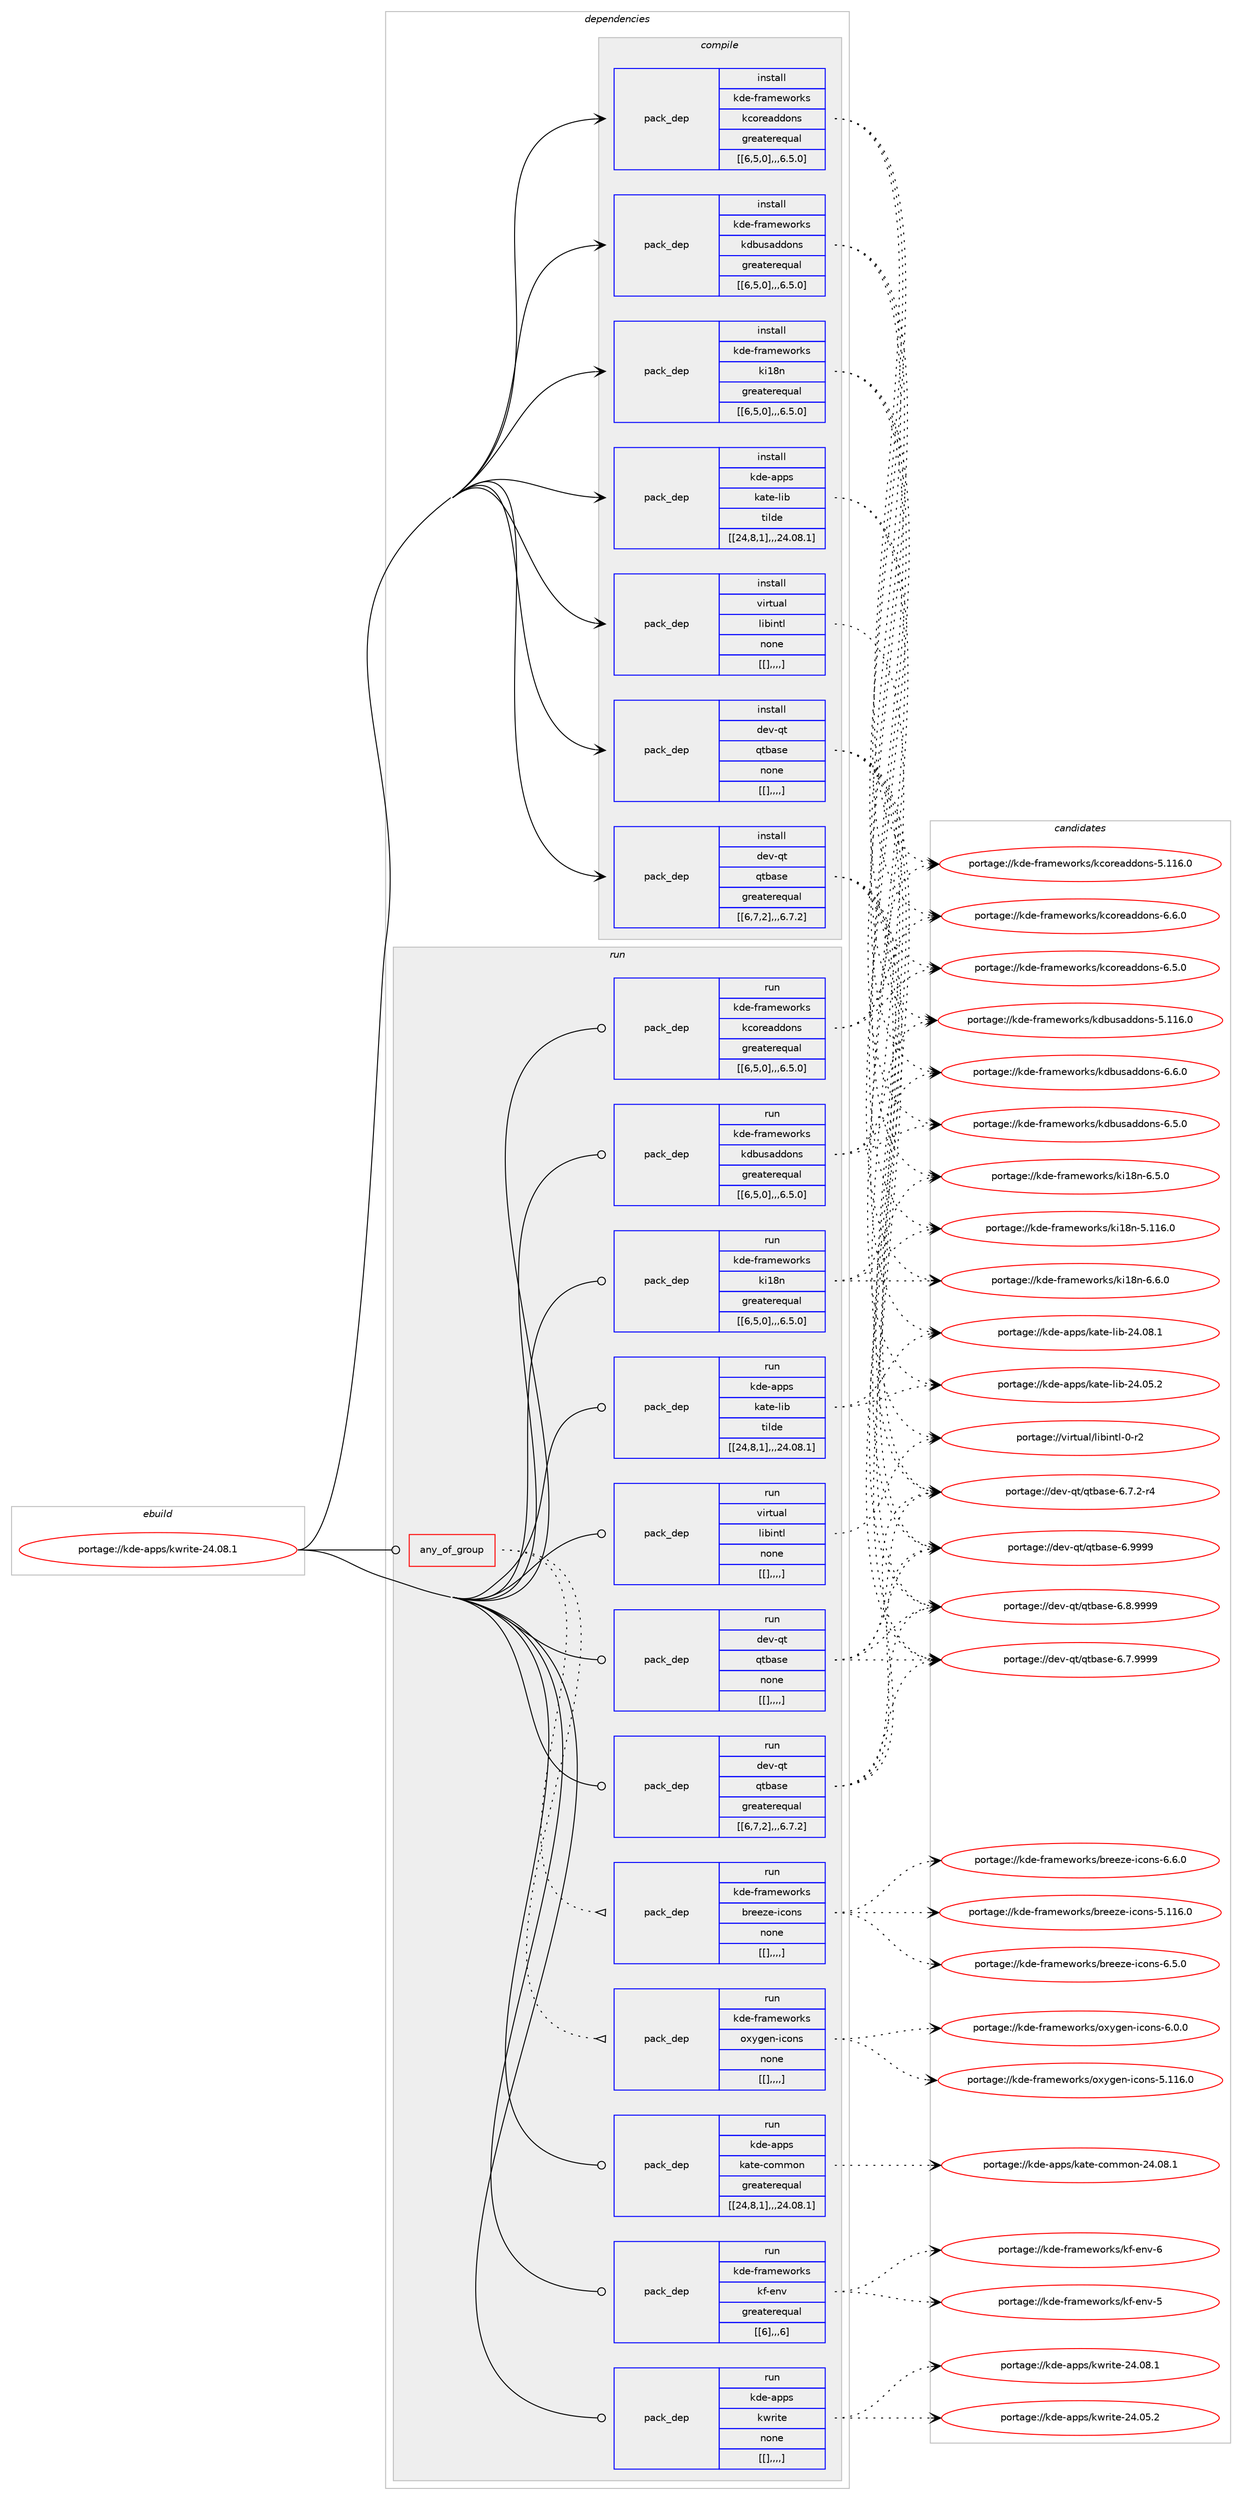 digraph prolog {

# *************
# Graph options
# *************

newrank=true;
concentrate=true;
compound=true;
graph [rankdir=LR,fontname=Helvetica,fontsize=10,ranksep=1.5];#, ranksep=2.5, nodesep=0.2];
edge  [arrowhead=vee];
node  [fontname=Helvetica,fontsize=10];

# **********
# The ebuild
# **********

subgraph cluster_leftcol {
color=gray;
label=<<i>ebuild</i>>;
id [label="portage://kde-apps/kwrite-24.08.1", color=red, width=4, href="../kde-apps/kwrite-24.08.1.svg"];
}

# ****************
# The dependencies
# ****************

subgraph cluster_midcol {
color=gray;
label=<<i>dependencies</i>>;
subgraph cluster_compile {
fillcolor="#eeeeee";
style=filled;
label=<<i>compile</i>>;
subgraph pack194170 {
dependency266283 [label=<<TABLE BORDER="0" CELLBORDER="1" CELLSPACING="0" CELLPADDING="4" WIDTH="220"><TR><TD ROWSPAN="6" CELLPADDING="30">pack_dep</TD></TR><TR><TD WIDTH="110">install</TD></TR><TR><TD>dev-qt</TD></TR><TR><TD>qtbase</TD></TR><TR><TD>greaterequal</TD></TR><TR><TD>[[6,7,2],,,6.7.2]</TD></TR></TABLE>>, shape=none, color=blue];
}
id:e -> dependency266283:w [weight=20,style="solid",arrowhead="vee"];
subgraph pack194171 {
dependency266284 [label=<<TABLE BORDER="0" CELLBORDER="1" CELLSPACING="0" CELLPADDING="4" WIDTH="220"><TR><TD ROWSPAN="6" CELLPADDING="30">pack_dep</TD></TR><TR><TD WIDTH="110">install</TD></TR><TR><TD>dev-qt</TD></TR><TR><TD>qtbase</TD></TR><TR><TD>none</TD></TR><TR><TD>[[],,,,]</TD></TR></TABLE>>, shape=none, color=blue];
}
id:e -> dependency266284:w [weight=20,style="solid",arrowhead="vee"];
subgraph pack194172 {
dependency266285 [label=<<TABLE BORDER="0" CELLBORDER="1" CELLSPACING="0" CELLPADDING="4" WIDTH="220"><TR><TD ROWSPAN="6" CELLPADDING="30">pack_dep</TD></TR><TR><TD WIDTH="110">install</TD></TR><TR><TD>kde-apps</TD></TR><TR><TD>kate-lib</TD></TR><TR><TD>tilde</TD></TR><TR><TD>[[24,8,1],,,24.08.1]</TD></TR></TABLE>>, shape=none, color=blue];
}
id:e -> dependency266285:w [weight=20,style="solid",arrowhead="vee"];
subgraph pack194173 {
dependency266286 [label=<<TABLE BORDER="0" CELLBORDER="1" CELLSPACING="0" CELLPADDING="4" WIDTH="220"><TR><TD ROWSPAN="6" CELLPADDING="30">pack_dep</TD></TR><TR><TD WIDTH="110">install</TD></TR><TR><TD>kde-frameworks</TD></TR><TR><TD>kcoreaddons</TD></TR><TR><TD>greaterequal</TD></TR><TR><TD>[[6,5,0],,,6.5.0]</TD></TR></TABLE>>, shape=none, color=blue];
}
id:e -> dependency266286:w [weight=20,style="solid",arrowhead="vee"];
subgraph pack194174 {
dependency266287 [label=<<TABLE BORDER="0" CELLBORDER="1" CELLSPACING="0" CELLPADDING="4" WIDTH="220"><TR><TD ROWSPAN="6" CELLPADDING="30">pack_dep</TD></TR><TR><TD WIDTH="110">install</TD></TR><TR><TD>kde-frameworks</TD></TR><TR><TD>kdbusaddons</TD></TR><TR><TD>greaterequal</TD></TR><TR><TD>[[6,5,0],,,6.5.0]</TD></TR></TABLE>>, shape=none, color=blue];
}
id:e -> dependency266287:w [weight=20,style="solid",arrowhead="vee"];
subgraph pack194175 {
dependency266288 [label=<<TABLE BORDER="0" CELLBORDER="1" CELLSPACING="0" CELLPADDING="4" WIDTH="220"><TR><TD ROWSPAN="6" CELLPADDING="30">pack_dep</TD></TR><TR><TD WIDTH="110">install</TD></TR><TR><TD>kde-frameworks</TD></TR><TR><TD>ki18n</TD></TR><TR><TD>greaterequal</TD></TR><TR><TD>[[6,5,0],,,6.5.0]</TD></TR></TABLE>>, shape=none, color=blue];
}
id:e -> dependency266288:w [weight=20,style="solid",arrowhead="vee"];
subgraph pack194176 {
dependency266289 [label=<<TABLE BORDER="0" CELLBORDER="1" CELLSPACING="0" CELLPADDING="4" WIDTH="220"><TR><TD ROWSPAN="6" CELLPADDING="30">pack_dep</TD></TR><TR><TD WIDTH="110">install</TD></TR><TR><TD>virtual</TD></TR><TR><TD>libintl</TD></TR><TR><TD>none</TD></TR><TR><TD>[[],,,,]</TD></TR></TABLE>>, shape=none, color=blue];
}
id:e -> dependency266289:w [weight=20,style="solid",arrowhead="vee"];
}
subgraph cluster_compileandrun {
fillcolor="#eeeeee";
style=filled;
label=<<i>compile and run</i>>;
}
subgraph cluster_run {
fillcolor="#eeeeee";
style=filled;
label=<<i>run</i>>;
subgraph any1788 {
dependency266290 [label=<<TABLE BORDER="0" CELLBORDER="1" CELLSPACING="0" CELLPADDING="4"><TR><TD CELLPADDING="10">any_of_group</TD></TR></TABLE>>, shape=none, color=red];subgraph pack194177 {
dependency266291 [label=<<TABLE BORDER="0" CELLBORDER="1" CELLSPACING="0" CELLPADDING="4" WIDTH="220"><TR><TD ROWSPAN="6" CELLPADDING="30">pack_dep</TD></TR><TR><TD WIDTH="110">run</TD></TR><TR><TD>kde-frameworks</TD></TR><TR><TD>breeze-icons</TD></TR><TR><TD>none</TD></TR><TR><TD>[[],,,,]</TD></TR></TABLE>>, shape=none, color=blue];
}
dependency266290:e -> dependency266291:w [weight=20,style="dotted",arrowhead="oinv"];
subgraph pack194178 {
dependency266292 [label=<<TABLE BORDER="0" CELLBORDER="1" CELLSPACING="0" CELLPADDING="4" WIDTH="220"><TR><TD ROWSPAN="6" CELLPADDING="30">pack_dep</TD></TR><TR><TD WIDTH="110">run</TD></TR><TR><TD>kde-frameworks</TD></TR><TR><TD>oxygen-icons</TD></TR><TR><TD>none</TD></TR><TR><TD>[[],,,,]</TD></TR></TABLE>>, shape=none, color=blue];
}
dependency266290:e -> dependency266292:w [weight=20,style="dotted",arrowhead="oinv"];
}
id:e -> dependency266290:w [weight=20,style="solid",arrowhead="odot"];
subgraph pack194179 {
dependency266293 [label=<<TABLE BORDER="0" CELLBORDER="1" CELLSPACING="0" CELLPADDING="4" WIDTH="220"><TR><TD ROWSPAN="6" CELLPADDING="30">pack_dep</TD></TR><TR><TD WIDTH="110">run</TD></TR><TR><TD>dev-qt</TD></TR><TR><TD>qtbase</TD></TR><TR><TD>greaterequal</TD></TR><TR><TD>[[6,7,2],,,6.7.2]</TD></TR></TABLE>>, shape=none, color=blue];
}
id:e -> dependency266293:w [weight=20,style="solid",arrowhead="odot"];
subgraph pack194180 {
dependency266294 [label=<<TABLE BORDER="0" CELLBORDER="1" CELLSPACING="0" CELLPADDING="4" WIDTH="220"><TR><TD ROWSPAN="6" CELLPADDING="30">pack_dep</TD></TR><TR><TD WIDTH="110">run</TD></TR><TR><TD>dev-qt</TD></TR><TR><TD>qtbase</TD></TR><TR><TD>none</TD></TR><TR><TD>[[],,,,]</TD></TR></TABLE>>, shape=none, color=blue];
}
id:e -> dependency266294:w [weight=20,style="solid",arrowhead="odot"];
subgraph pack194181 {
dependency266295 [label=<<TABLE BORDER="0" CELLBORDER="1" CELLSPACING="0" CELLPADDING="4" WIDTH="220"><TR><TD ROWSPAN="6" CELLPADDING="30">pack_dep</TD></TR><TR><TD WIDTH="110">run</TD></TR><TR><TD>kde-apps</TD></TR><TR><TD>kate-common</TD></TR><TR><TD>greaterequal</TD></TR><TR><TD>[[24,8,1],,,24.08.1]</TD></TR></TABLE>>, shape=none, color=blue];
}
id:e -> dependency266295:w [weight=20,style="solid",arrowhead="odot"];
subgraph pack194182 {
dependency266296 [label=<<TABLE BORDER="0" CELLBORDER="1" CELLSPACING="0" CELLPADDING="4" WIDTH="220"><TR><TD ROWSPAN="6" CELLPADDING="30">pack_dep</TD></TR><TR><TD WIDTH="110">run</TD></TR><TR><TD>kde-apps</TD></TR><TR><TD>kate-lib</TD></TR><TR><TD>tilde</TD></TR><TR><TD>[[24,8,1],,,24.08.1]</TD></TR></TABLE>>, shape=none, color=blue];
}
id:e -> dependency266296:w [weight=20,style="solid",arrowhead="odot"];
subgraph pack194183 {
dependency266297 [label=<<TABLE BORDER="0" CELLBORDER="1" CELLSPACING="0" CELLPADDING="4" WIDTH="220"><TR><TD ROWSPAN="6" CELLPADDING="30">pack_dep</TD></TR><TR><TD WIDTH="110">run</TD></TR><TR><TD>kde-frameworks</TD></TR><TR><TD>kcoreaddons</TD></TR><TR><TD>greaterequal</TD></TR><TR><TD>[[6,5,0],,,6.5.0]</TD></TR></TABLE>>, shape=none, color=blue];
}
id:e -> dependency266297:w [weight=20,style="solid",arrowhead="odot"];
subgraph pack194184 {
dependency266298 [label=<<TABLE BORDER="0" CELLBORDER="1" CELLSPACING="0" CELLPADDING="4" WIDTH="220"><TR><TD ROWSPAN="6" CELLPADDING="30">pack_dep</TD></TR><TR><TD WIDTH="110">run</TD></TR><TR><TD>kde-frameworks</TD></TR><TR><TD>kdbusaddons</TD></TR><TR><TD>greaterequal</TD></TR><TR><TD>[[6,5,0],,,6.5.0]</TD></TR></TABLE>>, shape=none, color=blue];
}
id:e -> dependency266298:w [weight=20,style="solid",arrowhead="odot"];
subgraph pack194185 {
dependency266299 [label=<<TABLE BORDER="0" CELLBORDER="1" CELLSPACING="0" CELLPADDING="4" WIDTH="220"><TR><TD ROWSPAN="6" CELLPADDING="30">pack_dep</TD></TR><TR><TD WIDTH="110">run</TD></TR><TR><TD>kde-frameworks</TD></TR><TR><TD>kf-env</TD></TR><TR><TD>greaterequal</TD></TR><TR><TD>[[6],,,6]</TD></TR></TABLE>>, shape=none, color=blue];
}
id:e -> dependency266299:w [weight=20,style="solid",arrowhead="odot"];
subgraph pack194186 {
dependency266300 [label=<<TABLE BORDER="0" CELLBORDER="1" CELLSPACING="0" CELLPADDING="4" WIDTH="220"><TR><TD ROWSPAN="6" CELLPADDING="30">pack_dep</TD></TR><TR><TD WIDTH="110">run</TD></TR><TR><TD>kde-frameworks</TD></TR><TR><TD>ki18n</TD></TR><TR><TD>greaterequal</TD></TR><TR><TD>[[6,5,0],,,6.5.0]</TD></TR></TABLE>>, shape=none, color=blue];
}
id:e -> dependency266300:w [weight=20,style="solid",arrowhead="odot"];
subgraph pack194187 {
dependency266301 [label=<<TABLE BORDER="0" CELLBORDER="1" CELLSPACING="0" CELLPADDING="4" WIDTH="220"><TR><TD ROWSPAN="6" CELLPADDING="30">pack_dep</TD></TR><TR><TD WIDTH="110">run</TD></TR><TR><TD>virtual</TD></TR><TR><TD>libintl</TD></TR><TR><TD>none</TD></TR><TR><TD>[[],,,,]</TD></TR></TABLE>>, shape=none, color=blue];
}
id:e -> dependency266301:w [weight=20,style="solid",arrowhead="odot"];
subgraph pack194188 {
dependency266302 [label=<<TABLE BORDER="0" CELLBORDER="1" CELLSPACING="0" CELLPADDING="4" WIDTH="220"><TR><TD ROWSPAN="6" CELLPADDING="30">pack_dep</TD></TR><TR><TD WIDTH="110">run</TD></TR><TR><TD>kde-apps</TD></TR><TR><TD>kwrite</TD></TR><TR><TD>none</TD></TR><TR><TD>[[],,,,]</TD></TR></TABLE>>, shape=none, color=blue];
}
id:e -> dependency266302:w [weight=20,style="solid",arrowhead="odot"];
}
}

# **************
# The candidates
# **************

subgraph cluster_choices {
rank=same;
color=gray;
label=<<i>candidates</i>>;

subgraph choice194170 {
color=black;
nodesep=1;
choice1001011184511311647113116989711510145544657575757 [label="portage://dev-qt/qtbase-6.9999", color=red, width=4,href="../dev-qt/qtbase-6.9999.svg"];
choice10010111845113116471131169897115101455446564657575757 [label="portage://dev-qt/qtbase-6.8.9999", color=red, width=4,href="../dev-qt/qtbase-6.8.9999.svg"];
choice10010111845113116471131169897115101455446554657575757 [label="portage://dev-qt/qtbase-6.7.9999", color=red, width=4,href="../dev-qt/qtbase-6.7.9999.svg"];
choice100101118451131164711311698971151014554465546504511452 [label="portage://dev-qt/qtbase-6.7.2-r4", color=red, width=4,href="../dev-qt/qtbase-6.7.2-r4.svg"];
dependency266283:e -> choice1001011184511311647113116989711510145544657575757:w [style=dotted,weight="100"];
dependency266283:e -> choice10010111845113116471131169897115101455446564657575757:w [style=dotted,weight="100"];
dependency266283:e -> choice10010111845113116471131169897115101455446554657575757:w [style=dotted,weight="100"];
dependency266283:e -> choice100101118451131164711311698971151014554465546504511452:w [style=dotted,weight="100"];
}
subgraph choice194171 {
color=black;
nodesep=1;
choice1001011184511311647113116989711510145544657575757 [label="portage://dev-qt/qtbase-6.9999", color=red, width=4,href="../dev-qt/qtbase-6.9999.svg"];
choice10010111845113116471131169897115101455446564657575757 [label="portage://dev-qt/qtbase-6.8.9999", color=red, width=4,href="../dev-qt/qtbase-6.8.9999.svg"];
choice10010111845113116471131169897115101455446554657575757 [label="portage://dev-qt/qtbase-6.7.9999", color=red, width=4,href="../dev-qt/qtbase-6.7.9999.svg"];
choice100101118451131164711311698971151014554465546504511452 [label="portage://dev-qt/qtbase-6.7.2-r4", color=red, width=4,href="../dev-qt/qtbase-6.7.2-r4.svg"];
dependency266284:e -> choice1001011184511311647113116989711510145544657575757:w [style=dotted,weight="100"];
dependency266284:e -> choice10010111845113116471131169897115101455446564657575757:w [style=dotted,weight="100"];
dependency266284:e -> choice10010111845113116471131169897115101455446554657575757:w [style=dotted,weight="100"];
dependency266284:e -> choice100101118451131164711311698971151014554465546504511452:w [style=dotted,weight="100"];
}
subgraph choice194172 {
color=black;
nodesep=1;
choice1071001014597112112115471079711610145108105984550524648564649 [label="portage://kde-apps/kate-lib-24.08.1", color=red, width=4,href="../kde-apps/kate-lib-24.08.1.svg"];
choice1071001014597112112115471079711610145108105984550524648534650 [label="portage://kde-apps/kate-lib-24.05.2", color=red, width=4,href="../kde-apps/kate-lib-24.05.2.svg"];
dependency266285:e -> choice1071001014597112112115471079711610145108105984550524648564649:w [style=dotted,weight="100"];
dependency266285:e -> choice1071001014597112112115471079711610145108105984550524648534650:w [style=dotted,weight="100"];
}
subgraph choice194173 {
color=black;
nodesep=1;
choice1071001014510211497109101119111114107115471079911111410197100100111110115455446544648 [label="portage://kde-frameworks/kcoreaddons-6.6.0", color=red, width=4,href="../kde-frameworks/kcoreaddons-6.6.0.svg"];
choice1071001014510211497109101119111114107115471079911111410197100100111110115455446534648 [label="portage://kde-frameworks/kcoreaddons-6.5.0", color=red, width=4,href="../kde-frameworks/kcoreaddons-6.5.0.svg"];
choice10710010145102114971091011191111141071154710799111114101971001001111101154553464949544648 [label="portage://kde-frameworks/kcoreaddons-5.116.0", color=red, width=4,href="../kde-frameworks/kcoreaddons-5.116.0.svg"];
dependency266286:e -> choice1071001014510211497109101119111114107115471079911111410197100100111110115455446544648:w [style=dotted,weight="100"];
dependency266286:e -> choice1071001014510211497109101119111114107115471079911111410197100100111110115455446534648:w [style=dotted,weight="100"];
dependency266286:e -> choice10710010145102114971091011191111141071154710799111114101971001001111101154553464949544648:w [style=dotted,weight="100"];
}
subgraph choice194174 {
color=black;
nodesep=1;
choice1071001014510211497109101119111114107115471071009811711597100100111110115455446544648 [label="portage://kde-frameworks/kdbusaddons-6.6.0", color=red, width=4,href="../kde-frameworks/kdbusaddons-6.6.0.svg"];
choice1071001014510211497109101119111114107115471071009811711597100100111110115455446534648 [label="portage://kde-frameworks/kdbusaddons-6.5.0", color=red, width=4,href="../kde-frameworks/kdbusaddons-6.5.0.svg"];
choice10710010145102114971091011191111141071154710710098117115971001001111101154553464949544648 [label="portage://kde-frameworks/kdbusaddons-5.116.0", color=red, width=4,href="../kde-frameworks/kdbusaddons-5.116.0.svg"];
dependency266287:e -> choice1071001014510211497109101119111114107115471071009811711597100100111110115455446544648:w [style=dotted,weight="100"];
dependency266287:e -> choice1071001014510211497109101119111114107115471071009811711597100100111110115455446534648:w [style=dotted,weight="100"];
dependency266287:e -> choice10710010145102114971091011191111141071154710710098117115971001001111101154553464949544648:w [style=dotted,weight="100"];
}
subgraph choice194175 {
color=black;
nodesep=1;
choice1071001014510211497109101119111114107115471071054956110455446544648 [label="portage://kde-frameworks/ki18n-6.6.0", color=red, width=4,href="../kde-frameworks/ki18n-6.6.0.svg"];
choice1071001014510211497109101119111114107115471071054956110455446534648 [label="portage://kde-frameworks/ki18n-6.5.0", color=red, width=4,href="../kde-frameworks/ki18n-6.5.0.svg"];
choice10710010145102114971091011191111141071154710710549561104553464949544648 [label="portage://kde-frameworks/ki18n-5.116.0", color=red, width=4,href="../kde-frameworks/ki18n-5.116.0.svg"];
dependency266288:e -> choice1071001014510211497109101119111114107115471071054956110455446544648:w [style=dotted,weight="100"];
dependency266288:e -> choice1071001014510211497109101119111114107115471071054956110455446534648:w [style=dotted,weight="100"];
dependency266288:e -> choice10710010145102114971091011191111141071154710710549561104553464949544648:w [style=dotted,weight="100"];
}
subgraph choice194176 {
color=black;
nodesep=1;
choice11810511411611797108471081059810511011610845484511450 [label="portage://virtual/libintl-0-r2", color=red, width=4,href="../virtual/libintl-0-r2.svg"];
dependency266289:e -> choice11810511411611797108471081059810511011610845484511450:w [style=dotted,weight="100"];
}
subgraph choice194177 {
color=black;
nodesep=1;
choice107100101451021149710910111911111410711547981141011011221014510599111110115455446544648 [label="portage://kde-frameworks/breeze-icons-6.6.0", color=red, width=4,href="../kde-frameworks/breeze-icons-6.6.0.svg"];
choice107100101451021149710910111911111410711547981141011011221014510599111110115455446534648 [label="portage://kde-frameworks/breeze-icons-6.5.0", color=red, width=4,href="../kde-frameworks/breeze-icons-6.5.0.svg"];
choice1071001014510211497109101119111114107115479811410110112210145105991111101154553464949544648 [label="portage://kde-frameworks/breeze-icons-5.116.0", color=red, width=4,href="../kde-frameworks/breeze-icons-5.116.0.svg"];
dependency266291:e -> choice107100101451021149710910111911111410711547981141011011221014510599111110115455446544648:w [style=dotted,weight="100"];
dependency266291:e -> choice107100101451021149710910111911111410711547981141011011221014510599111110115455446534648:w [style=dotted,weight="100"];
dependency266291:e -> choice1071001014510211497109101119111114107115479811410110112210145105991111101154553464949544648:w [style=dotted,weight="100"];
}
subgraph choice194178 {
color=black;
nodesep=1;
choice1071001014510211497109101119111114107115471111201211031011104510599111110115455446484648 [label="portage://kde-frameworks/oxygen-icons-6.0.0", color=red, width=4,href="../kde-frameworks/oxygen-icons-6.0.0.svg"];
choice10710010145102114971091011191111141071154711112012110310111045105991111101154553464949544648 [label="portage://kde-frameworks/oxygen-icons-5.116.0", color=red, width=4,href="../kde-frameworks/oxygen-icons-5.116.0.svg"];
dependency266292:e -> choice1071001014510211497109101119111114107115471111201211031011104510599111110115455446484648:w [style=dotted,weight="100"];
dependency266292:e -> choice10710010145102114971091011191111141071154711112012110310111045105991111101154553464949544648:w [style=dotted,weight="100"];
}
subgraph choice194179 {
color=black;
nodesep=1;
choice1001011184511311647113116989711510145544657575757 [label="portage://dev-qt/qtbase-6.9999", color=red, width=4,href="../dev-qt/qtbase-6.9999.svg"];
choice10010111845113116471131169897115101455446564657575757 [label="portage://dev-qt/qtbase-6.8.9999", color=red, width=4,href="../dev-qt/qtbase-6.8.9999.svg"];
choice10010111845113116471131169897115101455446554657575757 [label="portage://dev-qt/qtbase-6.7.9999", color=red, width=4,href="../dev-qt/qtbase-6.7.9999.svg"];
choice100101118451131164711311698971151014554465546504511452 [label="portage://dev-qt/qtbase-6.7.2-r4", color=red, width=4,href="../dev-qt/qtbase-6.7.2-r4.svg"];
dependency266293:e -> choice1001011184511311647113116989711510145544657575757:w [style=dotted,weight="100"];
dependency266293:e -> choice10010111845113116471131169897115101455446564657575757:w [style=dotted,weight="100"];
dependency266293:e -> choice10010111845113116471131169897115101455446554657575757:w [style=dotted,weight="100"];
dependency266293:e -> choice100101118451131164711311698971151014554465546504511452:w [style=dotted,weight="100"];
}
subgraph choice194180 {
color=black;
nodesep=1;
choice1001011184511311647113116989711510145544657575757 [label="portage://dev-qt/qtbase-6.9999", color=red, width=4,href="../dev-qt/qtbase-6.9999.svg"];
choice10010111845113116471131169897115101455446564657575757 [label="portage://dev-qt/qtbase-6.8.9999", color=red, width=4,href="../dev-qt/qtbase-6.8.9999.svg"];
choice10010111845113116471131169897115101455446554657575757 [label="portage://dev-qt/qtbase-6.7.9999", color=red, width=4,href="../dev-qt/qtbase-6.7.9999.svg"];
choice100101118451131164711311698971151014554465546504511452 [label="portage://dev-qt/qtbase-6.7.2-r4", color=red, width=4,href="../dev-qt/qtbase-6.7.2-r4.svg"];
dependency266294:e -> choice1001011184511311647113116989711510145544657575757:w [style=dotted,weight="100"];
dependency266294:e -> choice10010111845113116471131169897115101455446564657575757:w [style=dotted,weight="100"];
dependency266294:e -> choice10010111845113116471131169897115101455446554657575757:w [style=dotted,weight="100"];
dependency266294:e -> choice100101118451131164711311698971151014554465546504511452:w [style=dotted,weight="100"];
}
subgraph choice194181 {
color=black;
nodesep=1;
choice1071001014597112112115471079711610145991111091091111104550524648564649 [label="portage://kde-apps/kate-common-24.08.1", color=red, width=4,href="../kde-apps/kate-common-24.08.1.svg"];
dependency266295:e -> choice1071001014597112112115471079711610145991111091091111104550524648564649:w [style=dotted,weight="100"];
}
subgraph choice194182 {
color=black;
nodesep=1;
choice1071001014597112112115471079711610145108105984550524648564649 [label="portage://kde-apps/kate-lib-24.08.1", color=red, width=4,href="../kde-apps/kate-lib-24.08.1.svg"];
choice1071001014597112112115471079711610145108105984550524648534650 [label="portage://kde-apps/kate-lib-24.05.2", color=red, width=4,href="../kde-apps/kate-lib-24.05.2.svg"];
dependency266296:e -> choice1071001014597112112115471079711610145108105984550524648564649:w [style=dotted,weight="100"];
dependency266296:e -> choice1071001014597112112115471079711610145108105984550524648534650:w [style=dotted,weight="100"];
}
subgraph choice194183 {
color=black;
nodesep=1;
choice1071001014510211497109101119111114107115471079911111410197100100111110115455446544648 [label="portage://kde-frameworks/kcoreaddons-6.6.0", color=red, width=4,href="../kde-frameworks/kcoreaddons-6.6.0.svg"];
choice1071001014510211497109101119111114107115471079911111410197100100111110115455446534648 [label="portage://kde-frameworks/kcoreaddons-6.5.0", color=red, width=4,href="../kde-frameworks/kcoreaddons-6.5.0.svg"];
choice10710010145102114971091011191111141071154710799111114101971001001111101154553464949544648 [label="portage://kde-frameworks/kcoreaddons-5.116.0", color=red, width=4,href="../kde-frameworks/kcoreaddons-5.116.0.svg"];
dependency266297:e -> choice1071001014510211497109101119111114107115471079911111410197100100111110115455446544648:w [style=dotted,weight="100"];
dependency266297:e -> choice1071001014510211497109101119111114107115471079911111410197100100111110115455446534648:w [style=dotted,weight="100"];
dependency266297:e -> choice10710010145102114971091011191111141071154710799111114101971001001111101154553464949544648:w [style=dotted,weight="100"];
}
subgraph choice194184 {
color=black;
nodesep=1;
choice1071001014510211497109101119111114107115471071009811711597100100111110115455446544648 [label="portage://kde-frameworks/kdbusaddons-6.6.0", color=red, width=4,href="../kde-frameworks/kdbusaddons-6.6.0.svg"];
choice1071001014510211497109101119111114107115471071009811711597100100111110115455446534648 [label="portage://kde-frameworks/kdbusaddons-6.5.0", color=red, width=4,href="../kde-frameworks/kdbusaddons-6.5.0.svg"];
choice10710010145102114971091011191111141071154710710098117115971001001111101154553464949544648 [label="portage://kde-frameworks/kdbusaddons-5.116.0", color=red, width=4,href="../kde-frameworks/kdbusaddons-5.116.0.svg"];
dependency266298:e -> choice1071001014510211497109101119111114107115471071009811711597100100111110115455446544648:w [style=dotted,weight="100"];
dependency266298:e -> choice1071001014510211497109101119111114107115471071009811711597100100111110115455446534648:w [style=dotted,weight="100"];
dependency266298:e -> choice10710010145102114971091011191111141071154710710098117115971001001111101154553464949544648:w [style=dotted,weight="100"];
}
subgraph choice194185 {
color=black;
nodesep=1;
choice107100101451021149710910111911111410711547107102451011101184554 [label="portage://kde-frameworks/kf-env-6", color=red, width=4,href="../kde-frameworks/kf-env-6.svg"];
choice107100101451021149710910111911111410711547107102451011101184553 [label="portage://kde-frameworks/kf-env-5", color=red, width=4,href="../kde-frameworks/kf-env-5.svg"];
dependency266299:e -> choice107100101451021149710910111911111410711547107102451011101184554:w [style=dotted,weight="100"];
dependency266299:e -> choice107100101451021149710910111911111410711547107102451011101184553:w [style=dotted,weight="100"];
}
subgraph choice194186 {
color=black;
nodesep=1;
choice1071001014510211497109101119111114107115471071054956110455446544648 [label="portage://kde-frameworks/ki18n-6.6.0", color=red, width=4,href="../kde-frameworks/ki18n-6.6.0.svg"];
choice1071001014510211497109101119111114107115471071054956110455446534648 [label="portage://kde-frameworks/ki18n-6.5.0", color=red, width=4,href="../kde-frameworks/ki18n-6.5.0.svg"];
choice10710010145102114971091011191111141071154710710549561104553464949544648 [label="portage://kde-frameworks/ki18n-5.116.0", color=red, width=4,href="../kde-frameworks/ki18n-5.116.0.svg"];
dependency266300:e -> choice1071001014510211497109101119111114107115471071054956110455446544648:w [style=dotted,weight="100"];
dependency266300:e -> choice1071001014510211497109101119111114107115471071054956110455446534648:w [style=dotted,weight="100"];
dependency266300:e -> choice10710010145102114971091011191111141071154710710549561104553464949544648:w [style=dotted,weight="100"];
}
subgraph choice194187 {
color=black;
nodesep=1;
choice11810511411611797108471081059810511011610845484511450 [label="portage://virtual/libintl-0-r2", color=red, width=4,href="../virtual/libintl-0-r2.svg"];
dependency266301:e -> choice11810511411611797108471081059810511011610845484511450:w [style=dotted,weight="100"];
}
subgraph choice194188 {
color=black;
nodesep=1;
choice1071001014597112112115471071191141051161014550524648564649 [label="portage://kde-apps/kwrite-24.08.1", color=red, width=4,href="../kde-apps/kwrite-24.08.1.svg"];
choice1071001014597112112115471071191141051161014550524648534650 [label="portage://kde-apps/kwrite-24.05.2", color=red, width=4,href="../kde-apps/kwrite-24.05.2.svg"];
dependency266302:e -> choice1071001014597112112115471071191141051161014550524648564649:w [style=dotted,weight="100"];
dependency266302:e -> choice1071001014597112112115471071191141051161014550524648534650:w [style=dotted,weight="100"];
}
}

}
